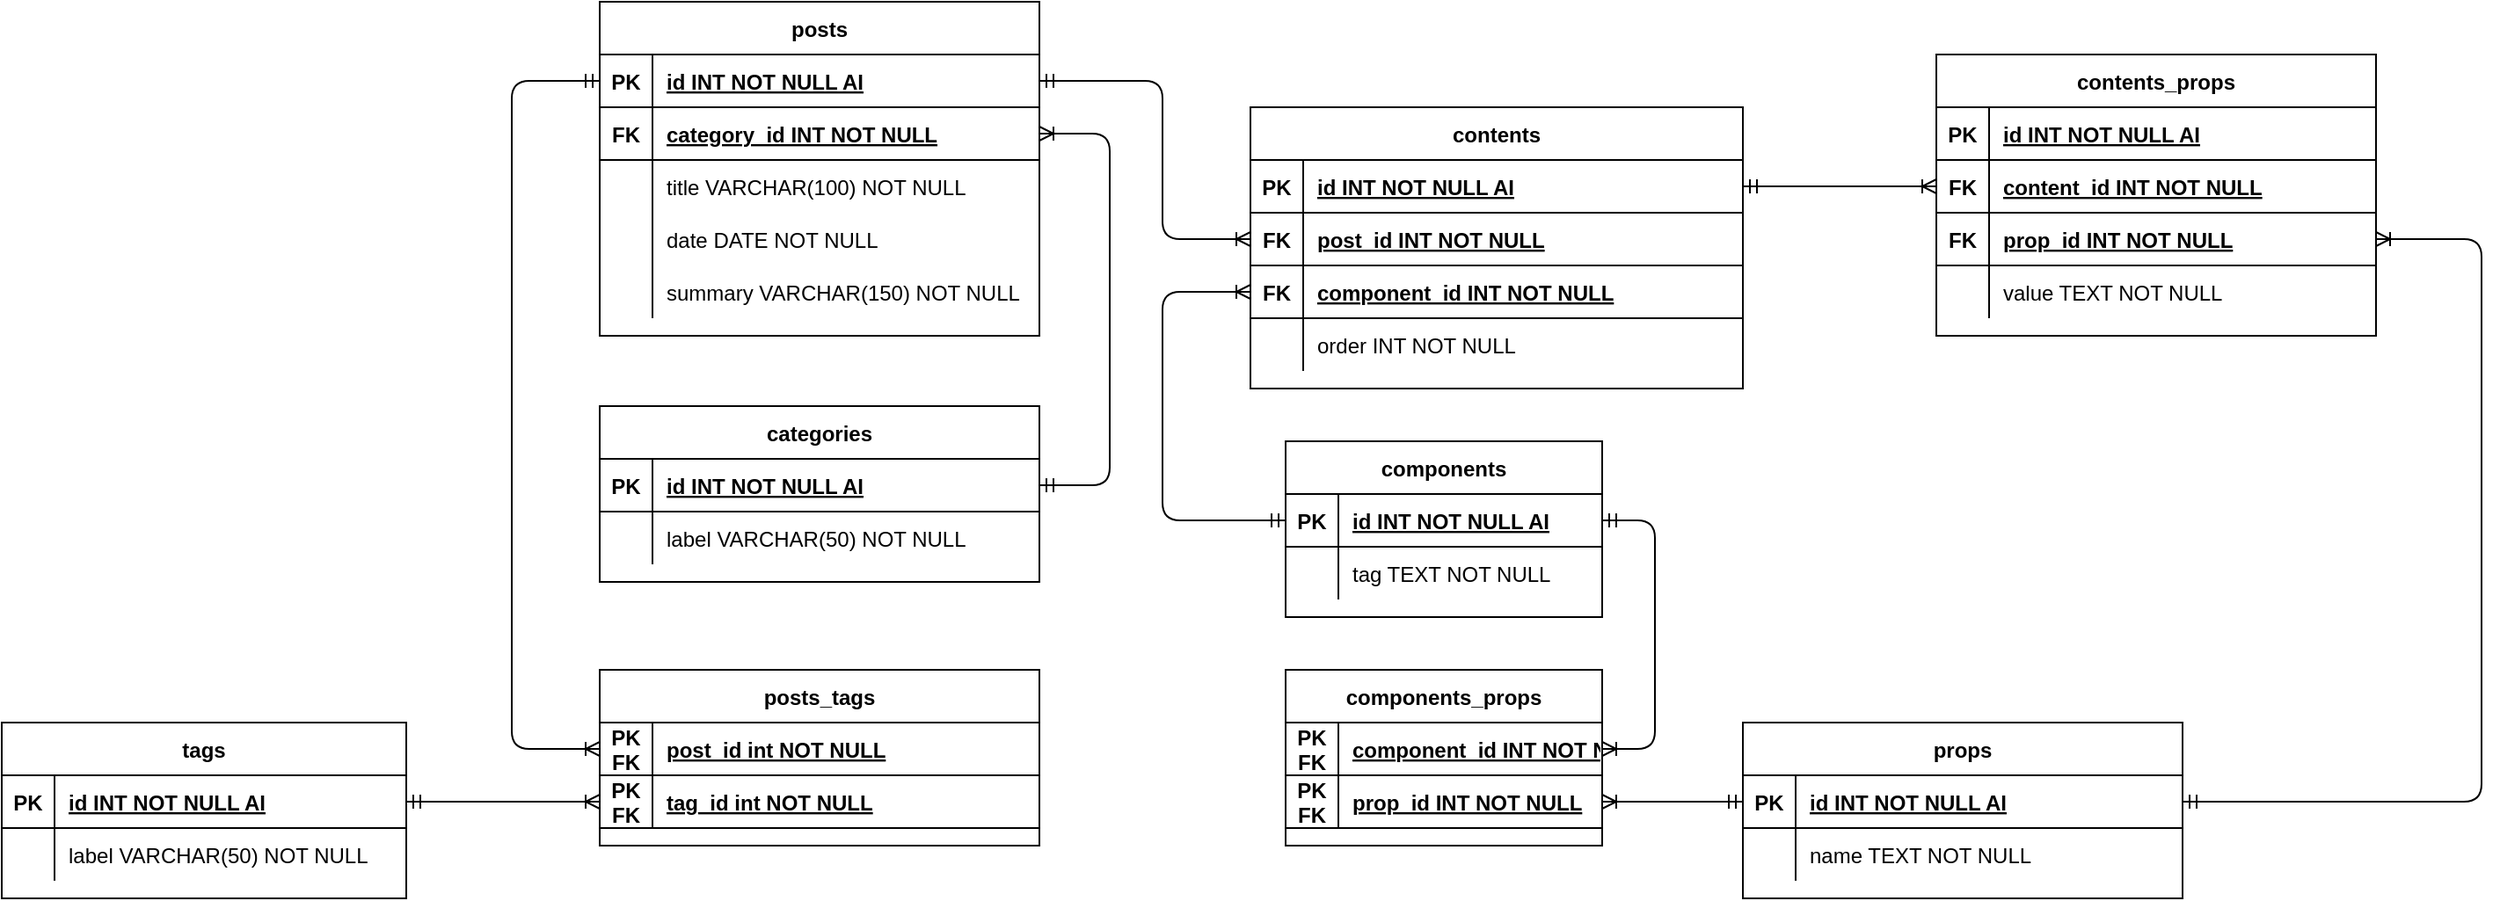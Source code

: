 <mxfile version="15.0.5"><diagram id="R2lEEEUBdFMjLlhIrx00" name="Blog"><mxGraphModel dx="2272" dy="773" grid="1" gridSize="10" guides="1" tooltips="1" connect="1" arrows="1" fold="1" page="1" pageScale="1" pageWidth="850" pageHeight="1100" math="0" shadow="0" extFonts="Permanent Marker^https://fonts.googleapis.com/css?family=Permanent+Marker"><root><mxCell id="0"/><mxCell id="1" parent="0"/><mxCell id="C-vyLk0tnHw3VtMMgP7b-2" value="posts_tags" style="shape=table;startSize=30;container=1;collapsible=1;childLayout=tableLayout;fixedRows=1;rowLines=0;fontStyle=1;align=center;resizeLast=1;" parent="1" vertex="1"><mxGeometry x="180" y="540" width="250" height="100" as="geometry"/></mxCell><mxCell id="C-vyLk0tnHw3VtMMgP7b-3" value="" style="shape=partialRectangle;collapsible=0;dropTarget=0;pointerEvents=0;fillColor=none;points=[[0,0.5],[1,0.5]];portConstraint=eastwest;top=0;left=0;right=0;bottom=1;" parent="C-vyLk0tnHw3VtMMgP7b-2" vertex="1"><mxGeometry y="30" width="250" height="30" as="geometry"/></mxCell><mxCell id="C-vyLk0tnHw3VtMMgP7b-4" value="PK&#10;FK" style="shape=partialRectangle;overflow=hidden;connectable=0;fillColor=none;top=0;left=0;bottom=0;right=0;fontStyle=1;" parent="C-vyLk0tnHw3VtMMgP7b-3" vertex="1"><mxGeometry width="30" height="30" as="geometry"/></mxCell><mxCell id="C-vyLk0tnHw3VtMMgP7b-5" value="post_id int NOT NULL" style="shape=partialRectangle;overflow=hidden;connectable=0;fillColor=none;top=0;left=0;bottom=0;right=0;align=left;spacingLeft=6;fontStyle=5;" parent="C-vyLk0tnHw3VtMMgP7b-3" vertex="1"><mxGeometry x="30" width="220" height="30" as="geometry"/></mxCell><mxCell id="aVvFUyK7GRDKDbjVVWX4-56" value="" style="shape=partialRectangle;collapsible=0;dropTarget=0;pointerEvents=0;fillColor=none;points=[[0,0.5],[1,0.5]];portConstraint=eastwest;top=0;left=0;right=0;bottom=1;" parent="C-vyLk0tnHw3VtMMgP7b-2" vertex="1"><mxGeometry y="60" width="250" height="30" as="geometry"/></mxCell><mxCell id="aVvFUyK7GRDKDbjVVWX4-57" value="PK&#10;FK" style="shape=partialRectangle;overflow=hidden;connectable=0;fillColor=none;top=0;left=0;bottom=0;right=0;fontStyle=1;" parent="aVvFUyK7GRDKDbjVVWX4-56" vertex="1"><mxGeometry width="30" height="30" as="geometry"/></mxCell><mxCell id="aVvFUyK7GRDKDbjVVWX4-58" value="tag_id int NOT NULL" style="shape=partialRectangle;overflow=hidden;connectable=0;fillColor=none;top=0;left=0;bottom=0;right=0;align=left;spacingLeft=6;fontStyle=5;" parent="aVvFUyK7GRDKDbjVVWX4-56" vertex="1"><mxGeometry x="30" width="220" height="30" as="geometry"/></mxCell><mxCell id="C-vyLk0tnHw3VtMMgP7b-13" value="categories" style="shape=table;startSize=30;container=1;collapsible=1;childLayout=tableLayout;fixedRows=1;rowLines=0;fontStyle=1;align=center;resizeLast=1;" parent="1" vertex="1"><mxGeometry x="180" y="390" width="250" height="100" as="geometry"/></mxCell><mxCell id="C-vyLk0tnHw3VtMMgP7b-14" value="" style="shape=partialRectangle;collapsible=0;dropTarget=0;pointerEvents=0;fillColor=none;points=[[0,0.5],[1,0.5]];portConstraint=eastwest;top=0;left=0;right=0;bottom=1;" parent="C-vyLk0tnHw3VtMMgP7b-13" vertex="1"><mxGeometry y="30" width="250" height="30" as="geometry"/></mxCell><mxCell id="C-vyLk0tnHw3VtMMgP7b-15" value="PK" style="shape=partialRectangle;overflow=hidden;connectable=0;fillColor=none;top=0;left=0;bottom=0;right=0;fontStyle=1;" parent="C-vyLk0tnHw3VtMMgP7b-14" vertex="1"><mxGeometry width="30" height="30" as="geometry"/></mxCell><mxCell id="C-vyLk0tnHw3VtMMgP7b-16" value="id INT NOT NULL AI" style="shape=partialRectangle;overflow=hidden;connectable=0;fillColor=none;top=0;left=0;bottom=0;right=0;align=left;spacingLeft=6;fontStyle=5;" parent="C-vyLk0tnHw3VtMMgP7b-14" vertex="1"><mxGeometry x="30" width="220" height="30" as="geometry"/></mxCell><mxCell id="C-vyLk0tnHw3VtMMgP7b-20" value="" style="shape=partialRectangle;collapsible=0;dropTarget=0;pointerEvents=0;fillColor=none;points=[[0,0.5],[1,0.5]];portConstraint=eastwest;top=0;left=0;right=0;bottom=0;" parent="C-vyLk0tnHw3VtMMgP7b-13" vertex="1"><mxGeometry y="60" width="250" height="30" as="geometry"/></mxCell><mxCell id="C-vyLk0tnHw3VtMMgP7b-21" value="" style="shape=partialRectangle;overflow=hidden;connectable=0;fillColor=none;top=0;left=0;bottom=0;right=0;" parent="C-vyLk0tnHw3VtMMgP7b-20" vertex="1"><mxGeometry width="30" height="30" as="geometry"/></mxCell><mxCell id="C-vyLk0tnHw3VtMMgP7b-22" value="label VARCHAR(50) NOT NULL" style="shape=partialRectangle;overflow=hidden;connectable=0;fillColor=none;top=0;left=0;bottom=0;right=0;align=left;spacingLeft=6;" parent="C-vyLk0tnHw3VtMMgP7b-20" vertex="1"><mxGeometry x="30" width="220" height="30" as="geometry"/></mxCell><mxCell id="C-vyLk0tnHw3VtMMgP7b-23" value="posts" style="shape=table;startSize=30;container=1;collapsible=1;childLayout=tableLayout;fixedRows=1;rowLines=0;fontStyle=1;align=center;resizeLast=1;" parent="1" vertex="1"><mxGeometry x="180" y="160" width="250" height="190" as="geometry"/></mxCell><mxCell id="aVvFUyK7GRDKDbjVVWX4-48" value="" style="shape=partialRectangle;collapsible=0;dropTarget=0;pointerEvents=0;fillColor=none;points=[[0,0.5],[1,0.5]];portConstraint=eastwest;top=0;left=0;right=0;bottom=1;" parent="C-vyLk0tnHw3VtMMgP7b-23" vertex="1"><mxGeometry y="30" width="250" height="30" as="geometry"/></mxCell><mxCell id="aVvFUyK7GRDKDbjVVWX4-49" value="PK" style="shape=partialRectangle;overflow=hidden;connectable=0;fillColor=none;top=0;left=0;bottom=0;right=0;fontStyle=1;" parent="aVvFUyK7GRDKDbjVVWX4-48" vertex="1"><mxGeometry width="30" height="30" as="geometry"/></mxCell><mxCell id="aVvFUyK7GRDKDbjVVWX4-50" value="id INT NOT NULL AI" style="shape=partialRectangle;overflow=hidden;connectable=0;fillColor=none;top=0;left=0;bottom=0;right=0;align=left;spacingLeft=6;fontStyle=5;" parent="aVvFUyK7GRDKDbjVVWX4-48" vertex="1"><mxGeometry x="30" width="220" height="30" as="geometry"/></mxCell><mxCell id="C-vyLk0tnHw3VtMMgP7b-24" value="" style="shape=partialRectangle;collapsible=0;dropTarget=0;pointerEvents=0;fillColor=none;points=[[0,0.5],[1,0.5]];portConstraint=eastwest;top=0;left=0;right=0;bottom=1;" parent="C-vyLk0tnHw3VtMMgP7b-23" vertex="1"><mxGeometry y="60" width="250" height="30" as="geometry"/></mxCell><mxCell id="C-vyLk0tnHw3VtMMgP7b-25" value="FK" style="shape=partialRectangle;overflow=hidden;connectable=0;fillColor=none;top=0;left=0;bottom=0;right=0;fontStyle=1;" parent="C-vyLk0tnHw3VtMMgP7b-24" vertex="1"><mxGeometry width="30" height="30" as="geometry"/></mxCell><mxCell id="C-vyLk0tnHw3VtMMgP7b-26" value="category_id INT NOT NULL " style="shape=partialRectangle;overflow=hidden;connectable=0;fillColor=none;top=0;left=0;bottom=0;right=0;align=left;spacingLeft=6;fontStyle=5;" parent="C-vyLk0tnHw3VtMMgP7b-24" vertex="1"><mxGeometry x="30" width="220" height="30" as="geometry"/></mxCell><mxCell id="C-vyLk0tnHw3VtMMgP7b-27" value="" style="shape=partialRectangle;collapsible=0;dropTarget=0;pointerEvents=0;fillColor=none;points=[[0,0.5],[1,0.5]];portConstraint=eastwest;top=0;left=0;right=0;bottom=0;" parent="C-vyLk0tnHw3VtMMgP7b-23" vertex="1"><mxGeometry y="90" width="250" height="30" as="geometry"/></mxCell><mxCell id="C-vyLk0tnHw3VtMMgP7b-28" value="" style="shape=partialRectangle;overflow=hidden;connectable=0;fillColor=none;top=0;left=0;bottom=0;right=0;" parent="C-vyLk0tnHw3VtMMgP7b-27" vertex="1"><mxGeometry width="30" height="30" as="geometry"/></mxCell><mxCell id="C-vyLk0tnHw3VtMMgP7b-29" value="title VARCHAR(100) NOT NULL" style="shape=partialRectangle;overflow=hidden;connectable=0;fillColor=none;top=0;left=0;bottom=0;right=0;align=left;spacingLeft=6;" parent="C-vyLk0tnHw3VtMMgP7b-27" vertex="1"><mxGeometry x="30" width="220" height="30" as="geometry"/></mxCell><mxCell id="aVvFUyK7GRDKDbjVVWX4-1" value="" style="shape=partialRectangle;collapsible=0;dropTarget=0;pointerEvents=0;fillColor=none;points=[[0,0.5],[1,0.5]];portConstraint=eastwest;top=0;left=0;right=0;bottom=0;" parent="C-vyLk0tnHw3VtMMgP7b-23" vertex="1"><mxGeometry y="120" width="250" height="30" as="geometry"/></mxCell><mxCell id="aVvFUyK7GRDKDbjVVWX4-2" value="" style="shape=partialRectangle;overflow=hidden;connectable=0;fillColor=none;top=0;left=0;bottom=0;right=0;" parent="aVvFUyK7GRDKDbjVVWX4-1" vertex="1"><mxGeometry width="30" height="30" as="geometry"/></mxCell><mxCell id="aVvFUyK7GRDKDbjVVWX4-3" value="date DATE NOT NULL" style="shape=partialRectangle;overflow=hidden;connectable=0;fillColor=none;top=0;left=0;bottom=0;right=0;align=left;spacingLeft=6;" parent="aVvFUyK7GRDKDbjVVWX4-1" vertex="1"><mxGeometry x="30" width="220" height="30" as="geometry"/></mxCell><mxCell id="aVvFUyK7GRDKDbjVVWX4-4" value="" style="shape=partialRectangle;collapsible=0;dropTarget=0;pointerEvents=0;fillColor=none;points=[[0,0.5],[1,0.5]];portConstraint=eastwest;top=0;left=0;right=0;bottom=0;" parent="C-vyLk0tnHw3VtMMgP7b-23" vertex="1"><mxGeometry y="150" width="250" height="30" as="geometry"/></mxCell><mxCell id="aVvFUyK7GRDKDbjVVWX4-5" value="" style="shape=partialRectangle;overflow=hidden;connectable=0;fillColor=none;top=0;left=0;bottom=0;right=0;" parent="aVvFUyK7GRDKDbjVVWX4-4" vertex="1"><mxGeometry width="30" height="30" as="geometry"/></mxCell><mxCell id="aVvFUyK7GRDKDbjVVWX4-6" value="summary VARCHAR(150) NOT NULL" style="shape=partialRectangle;overflow=hidden;connectable=0;fillColor=none;top=0;left=0;bottom=0;right=0;align=left;spacingLeft=6;" parent="aVvFUyK7GRDKDbjVVWX4-4" vertex="1"><mxGeometry x="30" width="220" height="30" as="geometry"/></mxCell><mxCell id="aVvFUyK7GRDKDbjVVWX4-10" value="tags" style="shape=table;startSize=30;container=1;collapsible=1;childLayout=tableLayout;fixedRows=1;rowLines=0;fontStyle=1;align=center;resizeLast=1;" parent="1" vertex="1"><mxGeometry x="-160" y="570" width="230" height="100" as="geometry"/></mxCell><mxCell id="aVvFUyK7GRDKDbjVVWX4-11" value="" style="shape=partialRectangle;collapsible=0;dropTarget=0;pointerEvents=0;fillColor=none;top=0;left=0;bottom=1;right=0;points=[[0,0.5],[1,0.5]];portConstraint=eastwest;" parent="aVvFUyK7GRDKDbjVVWX4-10" vertex="1"><mxGeometry y="30" width="230" height="30" as="geometry"/></mxCell><mxCell id="aVvFUyK7GRDKDbjVVWX4-12" value="PK" style="shape=partialRectangle;connectable=0;fillColor=none;top=0;left=0;bottom=0;right=0;fontStyle=1;overflow=hidden;" parent="aVvFUyK7GRDKDbjVVWX4-11" vertex="1"><mxGeometry width="30" height="30" as="geometry"/></mxCell><mxCell id="aVvFUyK7GRDKDbjVVWX4-13" value="id INT NOT NULL AI" style="shape=partialRectangle;connectable=0;fillColor=none;top=0;left=0;bottom=0;right=0;align=left;spacingLeft=6;fontStyle=5;overflow=hidden;" parent="aVvFUyK7GRDKDbjVVWX4-11" vertex="1"><mxGeometry x="30" width="200" height="30" as="geometry"/></mxCell><mxCell id="aVvFUyK7GRDKDbjVVWX4-14" value="" style="shape=partialRectangle;collapsible=0;dropTarget=0;pointerEvents=0;fillColor=none;top=0;left=0;bottom=0;right=0;points=[[0,0.5],[1,0.5]];portConstraint=eastwest;" parent="aVvFUyK7GRDKDbjVVWX4-10" vertex="1"><mxGeometry y="60" width="230" height="30" as="geometry"/></mxCell><mxCell id="aVvFUyK7GRDKDbjVVWX4-15" value="" style="shape=partialRectangle;connectable=0;fillColor=none;top=0;left=0;bottom=0;right=0;editable=1;overflow=hidden;" parent="aVvFUyK7GRDKDbjVVWX4-14" vertex="1"><mxGeometry width="30" height="30" as="geometry"/></mxCell><mxCell id="aVvFUyK7GRDKDbjVVWX4-16" value="label VARCHAR(50) NOT NULL" style="shape=partialRectangle;connectable=0;fillColor=none;top=0;left=0;bottom=0;right=0;align=left;spacingLeft=6;overflow=hidden;" parent="aVvFUyK7GRDKDbjVVWX4-14" vertex="1"><mxGeometry x="30" width="200" height="30" as="geometry"/></mxCell><mxCell id="aVvFUyK7GRDKDbjVVWX4-55" value="" style="edgeStyle=elbowEdgeStyle;fontSize=12;html=1;endArrow=ERmandOne;startArrow=ERoneToMany;entryX=1;entryY=0.5;entryDx=0;entryDy=0;exitX=1;exitY=0.5;exitDx=0;exitDy=0;startFill=0;" parent="1" source="C-vyLk0tnHw3VtMMgP7b-24" target="C-vyLk0tnHw3VtMMgP7b-14" edge="1"><mxGeometry width="100" height="100" relative="1" as="geometry"><mxPoint x="470" y="235" as="sourcePoint"/><mxPoint x="220" y="390" as="targetPoint"/><Array as="points"><mxPoint x="470" y="340"/></Array></mxGeometry></mxCell><mxCell id="aVvFUyK7GRDKDbjVVWX4-77" value="" style="fontSize=12;html=1;endArrow=ERmandOne;startArrow=ERoneToMany;entryX=1;entryY=0.5;entryDx=0;entryDy=0;exitX=0;exitY=0.5;exitDx=0;exitDy=0;startFill=0;" parent="1" source="aVvFUyK7GRDKDbjVVWX4-56" target="aVvFUyK7GRDKDbjVVWX4-11" edge="1"><mxGeometry width="100" height="100" relative="1" as="geometry"><mxPoint x="450" y="380" as="sourcePoint"/><mxPoint x="550" y="280" as="targetPoint"/></mxGeometry></mxCell><mxCell id="aVvFUyK7GRDKDbjVVWX4-81" value="" style="edgeStyle=elbowEdgeStyle;fontSize=12;html=1;endArrow=ERmandOne;startArrow=ERoneToMany;entryX=0;entryY=0.5;entryDx=0;entryDy=0;exitX=0;exitY=0.5;exitDx=0;exitDy=0;startFill=0;" parent="1" source="C-vyLk0tnHw3VtMMgP7b-3" target="aVvFUyK7GRDKDbjVVWX4-48" edge="1"><mxGeometry width="100" height="100" relative="1" as="geometry"><mxPoint x="460" y="440.0" as="sourcePoint"/><mxPoint x="560" y="340" as="targetPoint"/><Array as="points"><mxPoint x="130" y="350"/></Array></mxGeometry></mxCell><mxCell id="aVvFUyK7GRDKDbjVVWX4-85" value="contents" style="shape=table;startSize=30;container=1;collapsible=1;childLayout=tableLayout;fixedRows=1;rowLines=0;fontStyle=1;align=center;resizeLast=1;strokeColor=#000000;" parent="1" vertex="1"><mxGeometry x="550" y="220" width="280" height="160" as="geometry"/></mxCell><mxCell id="aVvFUyK7GRDKDbjVVWX4-86" value="" style="shape=partialRectangle;collapsible=0;dropTarget=0;pointerEvents=0;fillColor=none;top=0;left=0;bottom=1;right=0;points=[[0,0.5],[1,0.5]];portConstraint=eastwest;" parent="aVvFUyK7GRDKDbjVVWX4-85" vertex="1"><mxGeometry y="30" width="280" height="30" as="geometry"/></mxCell><mxCell id="aVvFUyK7GRDKDbjVVWX4-87" value="PK" style="shape=partialRectangle;connectable=0;fillColor=none;top=0;left=0;bottom=0;right=0;fontStyle=1;overflow=hidden;" parent="aVvFUyK7GRDKDbjVVWX4-86" vertex="1"><mxGeometry width="30" height="30" as="geometry"/></mxCell><mxCell id="aVvFUyK7GRDKDbjVVWX4-88" value="id INT NOT NULL AI" style="shape=partialRectangle;connectable=0;fillColor=none;top=0;left=0;bottom=0;right=0;align=left;spacingLeft=6;fontStyle=5;overflow=hidden;" parent="aVvFUyK7GRDKDbjVVWX4-86" vertex="1"><mxGeometry x="30" width="250" height="30" as="geometry"/></mxCell><mxCell id="aVvFUyK7GRDKDbjVVWX4-189" value="" style="shape=partialRectangle;collapsible=0;dropTarget=0;pointerEvents=0;fillColor=none;top=0;left=0;bottom=1;right=0;points=[[0,0.5],[1,0.5]];portConstraint=eastwest;" parent="aVvFUyK7GRDKDbjVVWX4-85" vertex="1"><mxGeometry y="60" width="280" height="30" as="geometry"/></mxCell><mxCell id="aVvFUyK7GRDKDbjVVWX4-190" value="FK" style="shape=partialRectangle;connectable=0;fillColor=none;top=0;left=0;bottom=0;right=0;fontStyle=1;overflow=hidden;" parent="aVvFUyK7GRDKDbjVVWX4-189" vertex="1"><mxGeometry width="30" height="30" as="geometry"/></mxCell><mxCell id="aVvFUyK7GRDKDbjVVWX4-191" value="post_id INT NOT NULL" style="shape=partialRectangle;connectable=0;fillColor=none;top=0;left=0;bottom=0;right=0;align=left;spacingLeft=6;fontStyle=5;overflow=hidden;" parent="aVvFUyK7GRDKDbjVVWX4-189" vertex="1"><mxGeometry x="30" width="250" height="30" as="geometry"/></mxCell><mxCell id="aVvFUyK7GRDKDbjVVWX4-186" value="" style="shape=partialRectangle;collapsible=0;dropTarget=0;pointerEvents=0;fillColor=none;top=0;left=0;bottom=1;right=0;points=[[0,0.5],[1,0.5]];portConstraint=eastwest;" parent="aVvFUyK7GRDKDbjVVWX4-85" vertex="1"><mxGeometry y="90" width="280" height="30" as="geometry"/></mxCell><mxCell id="aVvFUyK7GRDKDbjVVWX4-187" value="FK" style="shape=partialRectangle;connectable=0;fillColor=none;top=0;left=0;bottom=0;right=0;fontStyle=1;overflow=hidden;" parent="aVvFUyK7GRDKDbjVVWX4-186" vertex="1"><mxGeometry width="30" height="30" as="geometry"/></mxCell><mxCell id="aVvFUyK7GRDKDbjVVWX4-188" value="component_id INT NOT NULL" style="shape=partialRectangle;connectable=0;fillColor=none;top=0;left=0;bottom=0;right=0;align=left;spacingLeft=6;fontStyle=5;overflow=hidden;" parent="aVvFUyK7GRDKDbjVVWX4-186" vertex="1"><mxGeometry x="30" width="250" height="30" as="geometry"/></mxCell><mxCell id="aVvFUyK7GRDKDbjVVWX4-171" value="" style="shape=partialRectangle;collapsible=0;dropTarget=0;pointerEvents=0;fillColor=none;top=0;left=0;bottom=0;right=0;points=[[0,0.5],[1,0.5]];portConstraint=eastwest;" parent="aVvFUyK7GRDKDbjVVWX4-85" vertex="1"><mxGeometry y="120" width="280" height="30" as="geometry"/></mxCell><mxCell id="aVvFUyK7GRDKDbjVVWX4-172" value="" style="shape=partialRectangle;connectable=0;fillColor=none;top=0;left=0;bottom=0;right=0;editable=1;overflow=hidden;" parent="aVvFUyK7GRDKDbjVVWX4-171" vertex="1"><mxGeometry width="30" height="30" as="geometry"/></mxCell><mxCell id="aVvFUyK7GRDKDbjVVWX4-173" value="order INT NOT NULL" style="shape=partialRectangle;connectable=0;fillColor=none;top=0;left=0;bottom=0;right=0;align=left;spacingLeft=6;overflow=hidden;" parent="aVvFUyK7GRDKDbjVVWX4-171" vertex="1"><mxGeometry x="30" width="250" height="30" as="geometry"/></mxCell><mxCell id="aVvFUyK7GRDKDbjVVWX4-109" value="" style="edgeStyle=elbowEdgeStyle;fontSize=12;html=1;endArrow=ERoneToMany;startArrow=ERmandOne;exitX=1;exitY=0.5;exitDx=0;exitDy=0;entryX=0;entryY=0.5;entryDx=0;entryDy=0;" parent="1" source="aVvFUyK7GRDKDbjVVWX4-48" target="aVvFUyK7GRDKDbjVVWX4-189" edge="1"><mxGeometry width="100" height="100" relative="1" as="geometry"><mxPoint x="430" y="265.0" as="sourcePoint"/><mxPoint x="620" y="510" as="targetPoint"/><Array as="points"><mxPoint x="500" y="230"/></Array></mxGeometry></mxCell><mxCell id="aVvFUyK7GRDKDbjVVWX4-110" value="components" style="shape=table;startSize=30;container=1;collapsible=1;childLayout=tableLayout;fixedRows=1;rowLines=0;fontStyle=1;align=center;resizeLast=1;strokeColor=#000000;" parent="1" vertex="1"><mxGeometry x="570" y="410" width="180" height="100" as="geometry"/></mxCell><mxCell id="aVvFUyK7GRDKDbjVVWX4-111" value="" style="shape=partialRectangle;collapsible=0;dropTarget=0;pointerEvents=0;fillColor=none;top=0;left=0;bottom=1;right=0;points=[[0,0.5],[1,0.5]];portConstraint=eastwest;" parent="aVvFUyK7GRDKDbjVVWX4-110" vertex="1"><mxGeometry y="30" width="180" height="30" as="geometry"/></mxCell><mxCell id="aVvFUyK7GRDKDbjVVWX4-112" value="PK" style="shape=partialRectangle;connectable=0;fillColor=none;top=0;left=0;bottom=0;right=0;fontStyle=1;overflow=hidden;" parent="aVvFUyK7GRDKDbjVVWX4-111" vertex="1"><mxGeometry width="30" height="30" as="geometry"/></mxCell><mxCell id="aVvFUyK7GRDKDbjVVWX4-113" value="id INT NOT NULL AI" style="shape=partialRectangle;connectable=0;fillColor=none;top=0;left=0;bottom=0;right=0;align=left;spacingLeft=6;fontStyle=5;overflow=hidden;" parent="aVvFUyK7GRDKDbjVVWX4-111" vertex="1"><mxGeometry x="30" width="150" height="30" as="geometry"/></mxCell><mxCell id="aVvFUyK7GRDKDbjVVWX4-114" value="" style="shape=partialRectangle;collapsible=0;dropTarget=0;pointerEvents=0;fillColor=none;top=0;left=0;bottom=0;right=0;points=[[0,0.5],[1,0.5]];portConstraint=eastwest;" parent="aVvFUyK7GRDKDbjVVWX4-110" vertex="1"><mxGeometry y="60" width="180" height="30" as="geometry"/></mxCell><mxCell id="aVvFUyK7GRDKDbjVVWX4-115" value="" style="shape=partialRectangle;connectable=0;fillColor=none;top=0;left=0;bottom=0;right=0;editable=1;overflow=hidden;" parent="aVvFUyK7GRDKDbjVVWX4-114" vertex="1"><mxGeometry width="30" height="30" as="geometry"/></mxCell><mxCell id="aVvFUyK7GRDKDbjVVWX4-116" value="tag TEXT NOT NULL" style="shape=partialRectangle;connectable=0;fillColor=none;top=0;left=0;bottom=0;right=0;align=left;spacingLeft=6;overflow=hidden;" parent="aVvFUyK7GRDKDbjVVWX4-114" vertex="1"><mxGeometry x="30" width="150" height="30" as="geometry"/></mxCell><mxCell id="aVvFUyK7GRDKDbjVVWX4-123" value="props" style="shape=table;startSize=30;container=1;collapsible=1;childLayout=tableLayout;fixedRows=1;rowLines=0;fontStyle=1;align=center;resizeLast=1;strokeColor=#000000;" parent="1" vertex="1"><mxGeometry x="830" y="570" width="250" height="100" as="geometry"/></mxCell><mxCell id="aVvFUyK7GRDKDbjVVWX4-124" value="" style="shape=partialRectangle;collapsible=0;dropTarget=0;pointerEvents=0;fillColor=none;top=0;left=0;bottom=1;right=0;points=[[0,0.5],[1,0.5]];portConstraint=eastwest;" parent="aVvFUyK7GRDKDbjVVWX4-123" vertex="1"><mxGeometry y="30" width="250" height="30" as="geometry"/></mxCell><mxCell id="aVvFUyK7GRDKDbjVVWX4-125" value="PK" style="shape=partialRectangle;connectable=0;fillColor=none;top=0;left=0;bottom=0;right=0;fontStyle=1;overflow=hidden;" parent="aVvFUyK7GRDKDbjVVWX4-124" vertex="1"><mxGeometry width="30" height="30" as="geometry"/></mxCell><mxCell id="aVvFUyK7GRDKDbjVVWX4-126" value="id INT NOT NULL AI" style="shape=partialRectangle;connectable=0;fillColor=none;top=0;left=0;bottom=0;right=0;align=left;spacingLeft=6;fontStyle=5;overflow=hidden;" parent="aVvFUyK7GRDKDbjVVWX4-124" vertex="1"><mxGeometry x="30" width="220" height="30" as="geometry"/></mxCell><mxCell id="aVvFUyK7GRDKDbjVVWX4-127" value="" style="shape=partialRectangle;collapsible=0;dropTarget=0;pointerEvents=0;fillColor=none;top=0;left=0;bottom=0;right=0;points=[[0,0.5],[1,0.5]];portConstraint=eastwest;" parent="aVvFUyK7GRDKDbjVVWX4-123" vertex="1"><mxGeometry y="60" width="250" height="30" as="geometry"/></mxCell><mxCell id="aVvFUyK7GRDKDbjVVWX4-128" value="" style="shape=partialRectangle;connectable=0;fillColor=none;top=0;left=0;bottom=0;right=0;editable=1;overflow=hidden;" parent="aVvFUyK7GRDKDbjVVWX4-127" vertex="1"><mxGeometry width="30" height="30" as="geometry"/></mxCell><mxCell id="aVvFUyK7GRDKDbjVVWX4-129" value="name TEXT NOT NULL" style="shape=partialRectangle;connectable=0;fillColor=none;top=0;left=0;bottom=0;right=0;align=left;spacingLeft=6;overflow=hidden;" parent="aVvFUyK7GRDKDbjVVWX4-127" vertex="1"><mxGeometry x="30" width="220" height="30" as="geometry"/></mxCell><mxCell id="aVvFUyK7GRDKDbjVVWX4-139" value="components_props" style="shape=table;startSize=30;container=1;collapsible=1;childLayout=tableLayout;fixedRows=1;rowLines=0;fontStyle=1;align=center;resizeLast=1;strokeColor=#000000;" parent="1" vertex="1"><mxGeometry x="570" y="540" width="180" height="100" as="geometry"/></mxCell><mxCell id="aVvFUyK7GRDKDbjVVWX4-153" value="" style="shape=partialRectangle;collapsible=0;dropTarget=0;pointerEvents=0;fillColor=none;top=0;left=0;bottom=1;right=0;points=[[0,0.5],[1,0.5]];portConstraint=eastwest;" parent="aVvFUyK7GRDKDbjVVWX4-139" vertex="1"><mxGeometry y="30" width="180" height="30" as="geometry"/></mxCell><mxCell id="aVvFUyK7GRDKDbjVVWX4-154" value="PK&#10;FK" style="shape=partialRectangle;connectable=0;fillColor=none;top=0;left=0;bottom=0;right=0;fontStyle=1;overflow=hidden;" parent="aVvFUyK7GRDKDbjVVWX4-153" vertex="1"><mxGeometry width="30" height="30" as="geometry"/></mxCell><mxCell id="aVvFUyK7GRDKDbjVVWX4-155" value="component_id INT NOT NULL" style="shape=partialRectangle;connectable=0;fillColor=none;top=0;left=0;bottom=0;right=0;align=left;spacingLeft=6;fontStyle=5;overflow=hidden;" parent="aVvFUyK7GRDKDbjVVWX4-153" vertex="1"><mxGeometry x="30" width="150" height="30" as="geometry"/></mxCell><mxCell id="aVvFUyK7GRDKDbjVVWX4-140" value="" style="shape=partialRectangle;collapsible=0;dropTarget=0;pointerEvents=0;fillColor=none;top=0;left=0;bottom=1;right=0;points=[[0,0.5],[1,0.5]];portConstraint=eastwest;" parent="aVvFUyK7GRDKDbjVVWX4-139" vertex="1"><mxGeometry y="60" width="180" height="30" as="geometry"/></mxCell><mxCell id="aVvFUyK7GRDKDbjVVWX4-141" value="PK&#10;FK" style="shape=partialRectangle;connectable=0;fillColor=none;top=0;left=0;bottom=0;right=0;fontStyle=1;overflow=hidden;" parent="aVvFUyK7GRDKDbjVVWX4-140" vertex="1"><mxGeometry width="30" height="30" as="geometry"/></mxCell><mxCell id="aVvFUyK7GRDKDbjVVWX4-142" value="prop_id INT NOT NULL" style="shape=partialRectangle;connectable=0;fillColor=none;top=0;left=0;bottom=0;right=0;align=left;spacingLeft=6;fontStyle=5;overflow=hidden;" parent="aVvFUyK7GRDKDbjVVWX4-140" vertex="1"><mxGeometry x="30" width="150" height="30" as="geometry"/></mxCell><mxCell id="aVvFUyK7GRDKDbjVVWX4-156" value="contents_props" style="shape=table;startSize=30;container=1;collapsible=1;childLayout=tableLayout;fixedRows=1;rowLines=0;fontStyle=1;align=center;resizeLast=1;strokeColor=#000000;" parent="1" vertex="1"><mxGeometry x="940" y="190" width="250" height="160" as="geometry"/></mxCell><mxCell id="aVvFUyK7GRDKDbjVVWX4-157" value="" style="shape=partialRectangle;collapsible=0;dropTarget=0;pointerEvents=0;fillColor=none;top=0;left=0;bottom=1;right=0;points=[[0,0.5],[1,0.5]];portConstraint=eastwest;" parent="aVvFUyK7GRDKDbjVVWX4-156" vertex="1"><mxGeometry y="30" width="250" height="30" as="geometry"/></mxCell><mxCell id="aVvFUyK7GRDKDbjVVWX4-158" value="PK" style="shape=partialRectangle;connectable=0;fillColor=none;top=0;left=0;bottom=0;right=0;fontStyle=1;overflow=hidden;" parent="aVvFUyK7GRDKDbjVVWX4-157" vertex="1"><mxGeometry width="30" height="30" as="geometry"/></mxCell><mxCell id="aVvFUyK7GRDKDbjVVWX4-159" value="id INT NOT NULL AI" style="shape=partialRectangle;connectable=0;fillColor=none;top=0;left=0;bottom=0;right=0;align=left;spacingLeft=6;fontStyle=5;overflow=hidden;" parent="aVvFUyK7GRDKDbjVVWX4-157" vertex="1"><mxGeometry x="30" width="220" height="30" as="geometry"/></mxCell><mxCell id="aVvFUyK7GRDKDbjVVWX4-177" value="" style="shape=partialRectangle;collapsible=0;dropTarget=0;pointerEvents=0;fillColor=none;top=0;left=0;bottom=1;right=0;points=[[0,0.5],[1,0.5]];portConstraint=eastwest;" parent="aVvFUyK7GRDKDbjVVWX4-156" vertex="1"><mxGeometry y="60" width="250" height="30" as="geometry"/></mxCell><mxCell id="aVvFUyK7GRDKDbjVVWX4-178" value="FK" style="shape=partialRectangle;connectable=0;fillColor=none;top=0;left=0;bottom=0;right=0;fontStyle=1;overflow=hidden;" parent="aVvFUyK7GRDKDbjVVWX4-177" vertex="1"><mxGeometry width="30" height="30" as="geometry"/></mxCell><mxCell id="aVvFUyK7GRDKDbjVVWX4-179" value="content_id INT NOT NULL" style="shape=partialRectangle;connectable=0;fillColor=none;top=0;left=0;bottom=0;right=0;align=left;spacingLeft=6;fontStyle=5;overflow=hidden;" parent="aVvFUyK7GRDKDbjVVWX4-177" vertex="1"><mxGeometry x="30" width="220" height="30" as="geometry"/></mxCell><mxCell id="aVvFUyK7GRDKDbjVVWX4-197" value="" style="shape=partialRectangle;collapsible=0;dropTarget=0;pointerEvents=0;fillColor=none;top=0;left=0;bottom=1;right=0;points=[[0,0.5],[1,0.5]];portConstraint=eastwest;" parent="aVvFUyK7GRDKDbjVVWX4-156" vertex="1"><mxGeometry y="90" width="250" height="30" as="geometry"/></mxCell><mxCell id="aVvFUyK7GRDKDbjVVWX4-198" value="FK" style="shape=partialRectangle;connectable=0;fillColor=none;top=0;left=0;bottom=0;right=0;fontStyle=1;overflow=hidden;" parent="aVvFUyK7GRDKDbjVVWX4-197" vertex="1"><mxGeometry width="30" height="30" as="geometry"/></mxCell><mxCell id="aVvFUyK7GRDKDbjVVWX4-199" value="prop_id INT NOT NULL" style="shape=partialRectangle;connectable=0;fillColor=none;top=0;left=0;bottom=0;right=0;align=left;spacingLeft=6;fontStyle=5;overflow=hidden;" parent="aVvFUyK7GRDKDbjVVWX4-197" vertex="1"><mxGeometry x="30" width="220" height="30" as="geometry"/></mxCell><mxCell id="aVvFUyK7GRDKDbjVVWX4-166" value="" style="shape=partialRectangle;collapsible=0;dropTarget=0;pointerEvents=0;fillColor=none;top=0;left=0;bottom=0;right=0;points=[[0,0.5],[1,0.5]];portConstraint=eastwest;" parent="aVvFUyK7GRDKDbjVVWX4-156" vertex="1"><mxGeometry y="120" width="250" height="30" as="geometry"/></mxCell><mxCell id="aVvFUyK7GRDKDbjVVWX4-167" value="" style="shape=partialRectangle;connectable=0;fillColor=none;top=0;left=0;bottom=0;right=0;editable=1;overflow=hidden;" parent="aVvFUyK7GRDKDbjVVWX4-166" vertex="1"><mxGeometry width="30" height="30" as="geometry"/></mxCell><mxCell id="aVvFUyK7GRDKDbjVVWX4-168" value="value TEXT NOT NULL" style="shape=partialRectangle;connectable=0;fillColor=none;top=0;left=0;bottom=0;right=0;align=left;spacingLeft=6;overflow=hidden;" parent="aVvFUyK7GRDKDbjVVWX4-166" vertex="1"><mxGeometry x="30" width="220" height="30" as="geometry"/></mxCell><mxCell id="aVvFUyK7GRDKDbjVVWX4-193" value="" style="edgeStyle=elbowEdgeStyle;fontSize=12;html=1;endArrow=ERoneToMany;startArrow=ERmandOne;exitX=0;exitY=0.5;exitDx=0;exitDy=0;entryX=0;entryY=0.5;entryDx=0;entryDy=0;" parent="1" source="aVvFUyK7GRDKDbjVVWX4-111" target="aVvFUyK7GRDKDbjVVWX4-186" edge="1"><mxGeometry width="100" height="100" relative="1" as="geometry"><mxPoint x="830" y="410.0" as="sourcePoint"/><mxPoint x="950" y="500.0" as="targetPoint"/><Array as="points"><mxPoint x="500" y="390"/></Array></mxGeometry></mxCell><mxCell id="aVvFUyK7GRDKDbjVVWX4-194" value="" style="edgeStyle=elbowEdgeStyle;fontSize=12;html=1;endArrow=ERmandOne;startArrow=ERoneToMany;entryX=1;entryY=0.5;entryDx=0;entryDy=0;exitX=1;exitY=0.5;exitDx=0;exitDy=0;startFill=0;" parent="1" source="aVvFUyK7GRDKDbjVVWX4-153" target="aVvFUyK7GRDKDbjVVWX4-111" edge="1"><mxGeometry width="100" height="100" relative="1" as="geometry"><mxPoint x="820" y="510" as="sourcePoint"/><mxPoint x="920" y="410" as="targetPoint"/><Array as="points"><mxPoint x="780" y="530"/></Array></mxGeometry></mxCell><mxCell id="aVvFUyK7GRDKDbjVVWX4-195" value="" style="edgeStyle=elbowEdgeStyle;fontSize=12;html=1;endArrow=ERoneToMany;startArrow=ERmandOne;entryX=1;entryY=0.5;entryDx=0;entryDy=0;exitX=0;exitY=0.5;exitDx=0;exitDy=0;endFill=0;" parent="1" source="aVvFUyK7GRDKDbjVVWX4-124" target="aVvFUyK7GRDKDbjVVWX4-140" edge="1"><mxGeometry width="100" height="100" relative="1" as="geometry"><mxPoint x="760" y="595" as="sourcePoint"/><mxPoint x="760" y="465" as="targetPoint"/><Array as="points"><mxPoint x="800" y="600"/></Array></mxGeometry></mxCell><mxCell id="aVvFUyK7GRDKDbjVVWX4-200" value="" style="fontSize=12;html=1;endArrow=ERoneToMany;startArrow=ERmandOne;exitX=1;exitY=0.5;exitDx=0;exitDy=0;entryX=0;entryY=0.5;entryDx=0;entryDy=0;" parent="1" source="aVvFUyK7GRDKDbjVVWX4-86" target="aVvFUyK7GRDKDbjVVWX4-177" edge="1"><mxGeometry width="100" height="100" relative="1" as="geometry"><mxPoint x="920" y="70.0" as="sourcePoint"/><mxPoint x="1040" y="160.0" as="targetPoint"/></mxGeometry></mxCell><mxCell id="aVvFUyK7GRDKDbjVVWX4-201" value="" style="edgeStyle=elbowEdgeStyle;fontSize=12;html=1;endArrow=ERoneToMany;startArrow=ERmandOne;exitX=1;exitY=0.5;exitDx=0;exitDy=0;entryX=1;entryY=0.5;entryDx=0;entryDy=0;" parent="1" source="aVvFUyK7GRDKDbjVVWX4-124" target="aVvFUyK7GRDKDbjVVWX4-197" edge="1"><mxGeometry width="100" height="100" relative="1" as="geometry"><mxPoint x="1200" y="520.0" as="sourcePoint"/><mxPoint x="1290" y="550.0" as="targetPoint"/><Array as="points"><mxPoint x="1250" y="535"/></Array></mxGeometry></mxCell></root></mxGraphModel></diagram></mxfile>